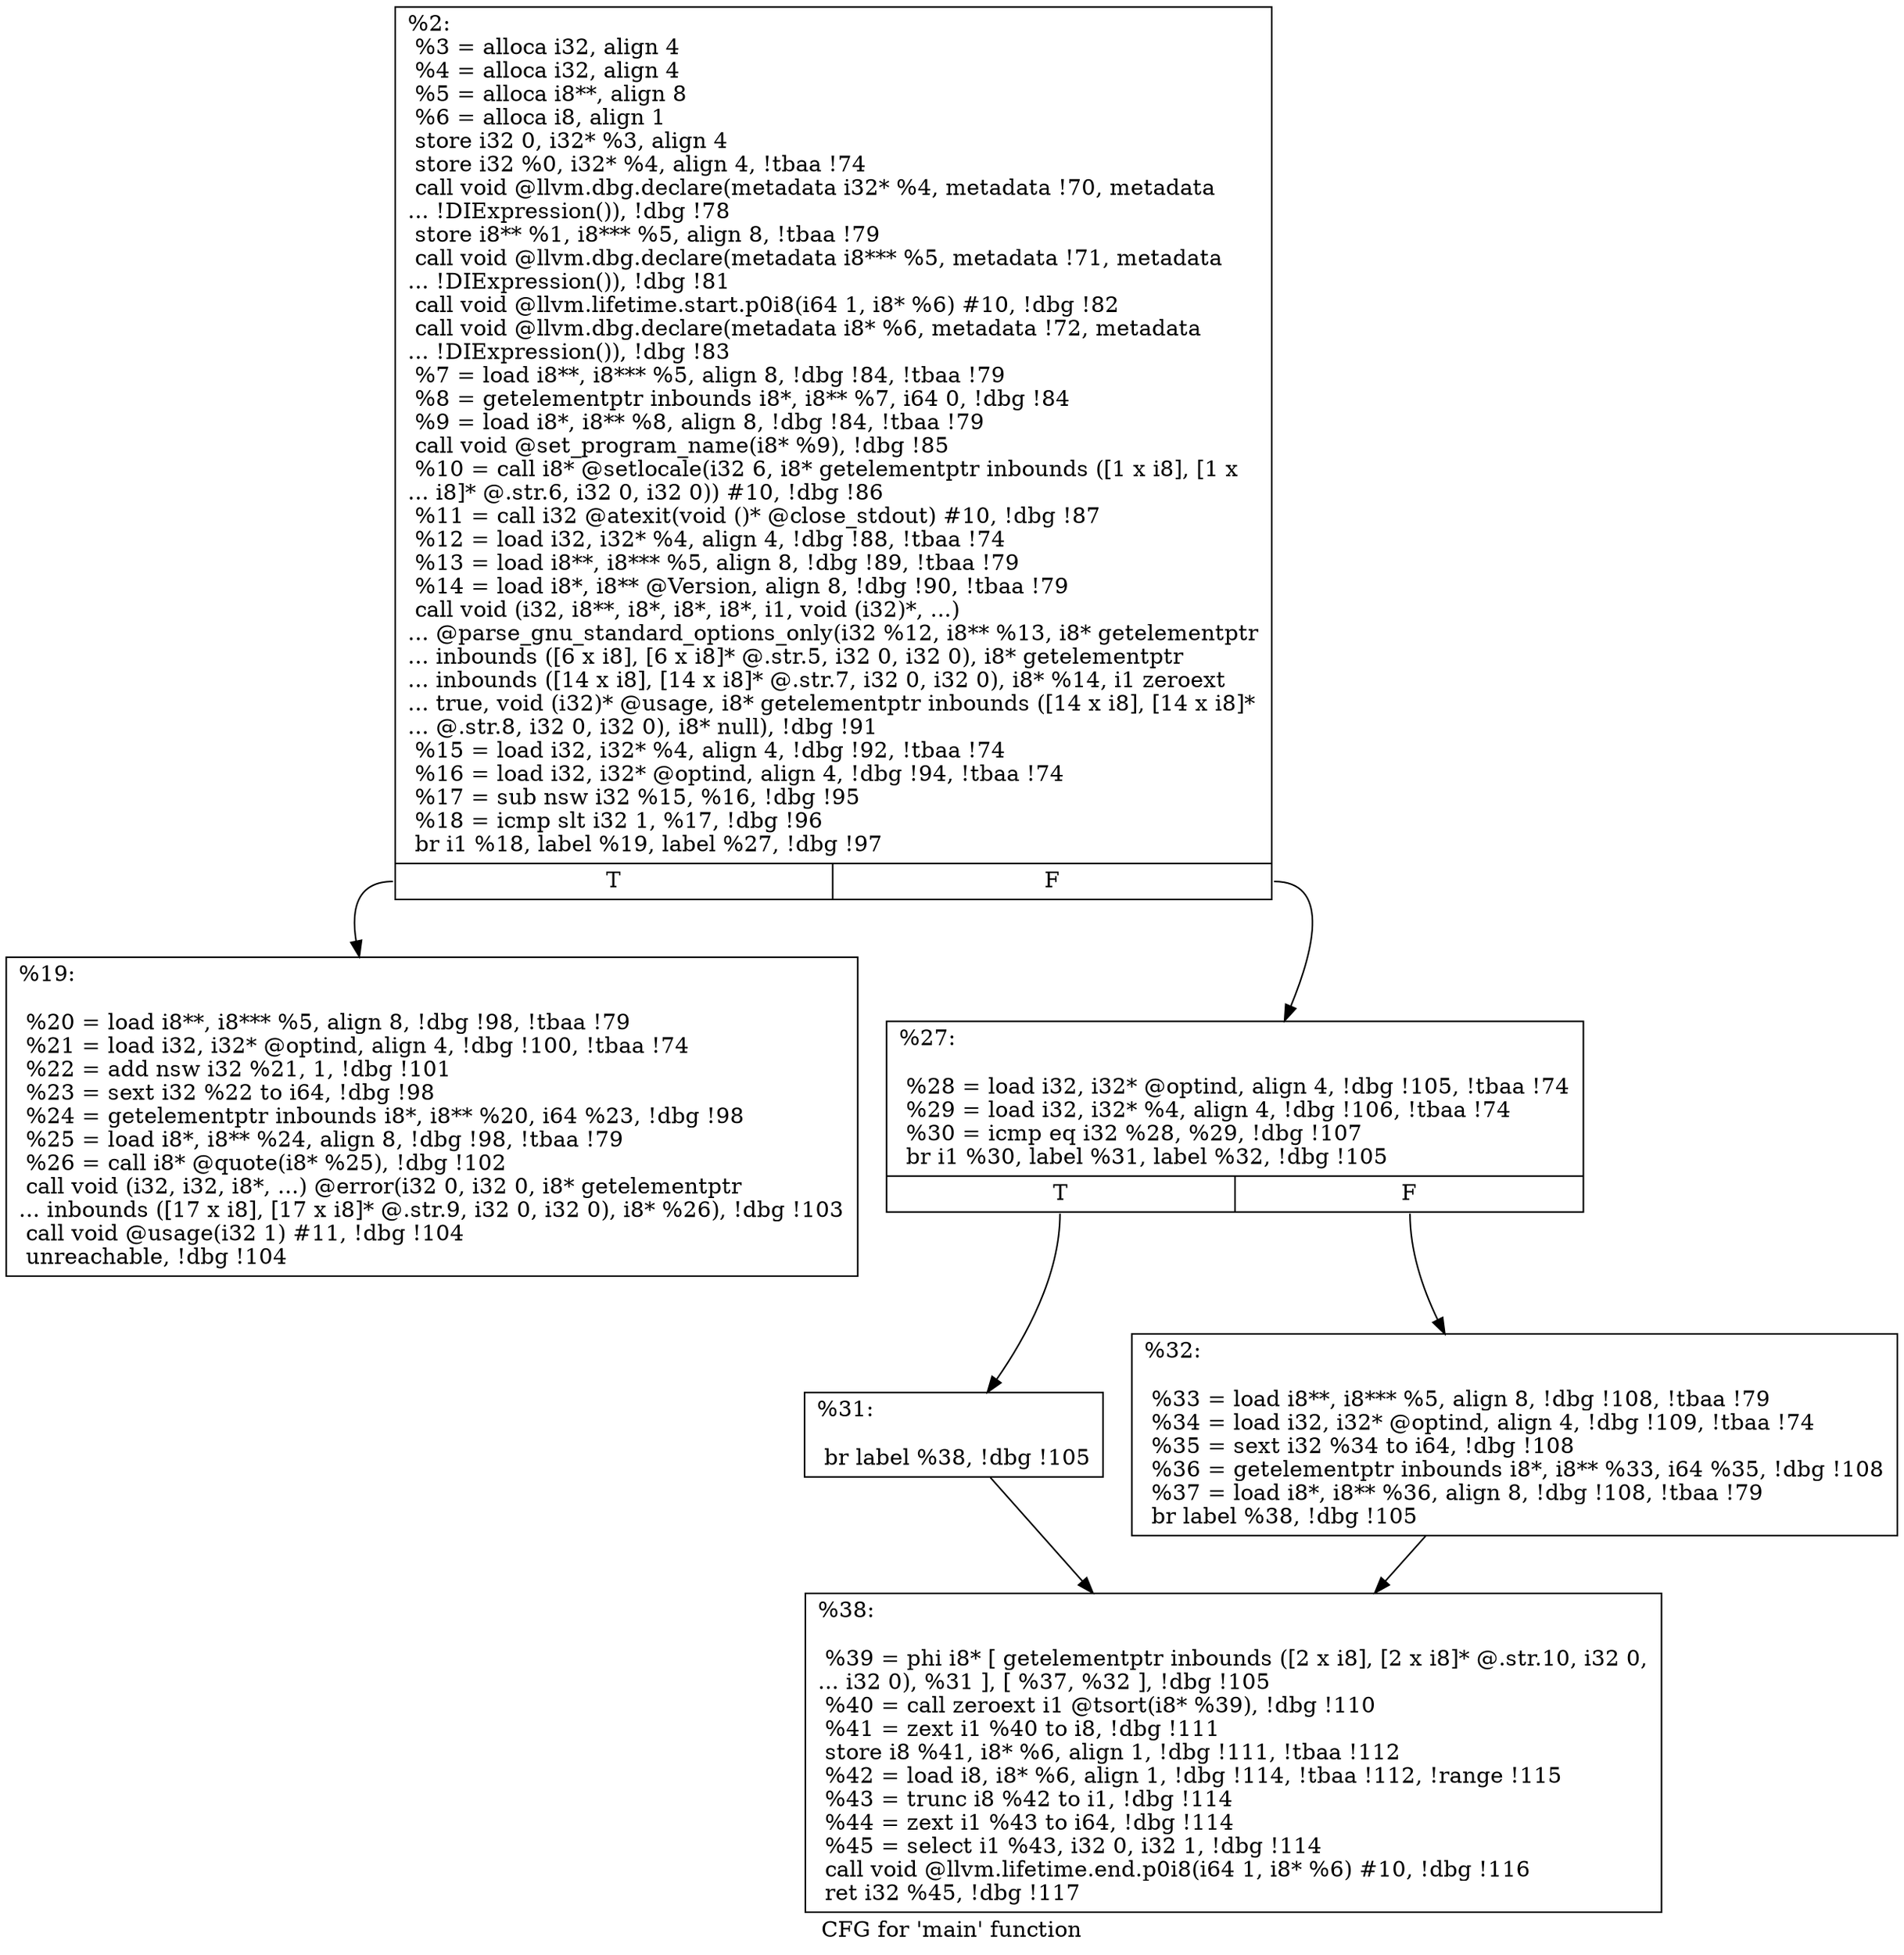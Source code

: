 digraph "CFG for 'main' function" {
	label="CFG for 'main' function";

	Node0x2833160 [shape=record,label="{%2:\l  %3 = alloca i32, align 4\l  %4 = alloca i32, align 4\l  %5 = alloca i8**, align 8\l  %6 = alloca i8, align 1\l  store i32 0, i32* %3, align 4\l  store i32 %0, i32* %4, align 4, !tbaa !74\l  call void @llvm.dbg.declare(metadata i32* %4, metadata !70, metadata\l... !DIExpression()), !dbg !78\l  store i8** %1, i8*** %5, align 8, !tbaa !79\l  call void @llvm.dbg.declare(metadata i8*** %5, metadata !71, metadata\l... !DIExpression()), !dbg !81\l  call void @llvm.lifetime.start.p0i8(i64 1, i8* %6) #10, !dbg !82\l  call void @llvm.dbg.declare(metadata i8* %6, metadata !72, metadata\l... !DIExpression()), !dbg !83\l  %7 = load i8**, i8*** %5, align 8, !dbg !84, !tbaa !79\l  %8 = getelementptr inbounds i8*, i8** %7, i64 0, !dbg !84\l  %9 = load i8*, i8** %8, align 8, !dbg !84, !tbaa !79\l  call void @set_program_name(i8* %9), !dbg !85\l  %10 = call i8* @setlocale(i32 6, i8* getelementptr inbounds ([1 x i8], [1 x\l... i8]* @.str.6, i32 0, i32 0)) #10, !dbg !86\l  %11 = call i32 @atexit(void ()* @close_stdout) #10, !dbg !87\l  %12 = load i32, i32* %4, align 4, !dbg !88, !tbaa !74\l  %13 = load i8**, i8*** %5, align 8, !dbg !89, !tbaa !79\l  %14 = load i8*, i8** @Version, align 8, !dbg !90, !tbaa !79\l  call void (i32, i8**, i8*, i8*, i8*, i1, void (i32)*, ...)\l... @parse_gnu_standard_options_only(i32 %12, i8** %13, i8* getelementptr\l... inbounds ([6 x i8], [6 x i8]* @.str.5, i32 0, i32 0), i8* getelementptr\l... inbounds ([14 x i8], [14 x i8]* @.str.7, i32 0, i32 0), i8* %14, i1 zeroext\l... true, void (i32)* @usage, i8* getelementptr inbounds ([14 x i8], [14 x i8]*\l... @.str.8, i32 0, i32 0), i8* null), !dbg !91\l  %15 = load i32, i32* %4, align 4, !dbg !92, !tbaa !74\l  %16 = load i32, i32* @optind, align 4, !dbg !94, !tbaa !74\l  %17 = sub nsw i32 %15, %16, !dbg !95\l  %18 = icmp slt i32 1, %17, !dbg !96\l  br i1 %18, label %19, label %27, !dbg !97\l|{<s0>T|<s1>F}}"];
	Node0x2833160:s0 -> Node0x28331f0;
	Node0x2833160:s1 -> Node0x2833240;
	Node0x28331f0 [shape=record,label="{%19:\l\l  %20 = load i8**, i8*** %5, align 8, !dbg !98, !tbaa !79\l  %21 = load i32, i32* @optind, align 4, !dbg !100, !tbaa !74\l  %22 = add nsw i32 %21, 1, !dbg !101\l  %23 = sext i32 %22 to i64, !dbg !98\l  %24 = getelementptr inbounds i8*, i8** %20, i64 %23, !dbg !98\l  %25 = load i8*, i8** %24, align 8, !dbg !98, !tbaa !79\l  %26 = call i8* @quote(i8* %25), !dbg !102\l  call void (i32, i32, i8*, ...) @error(i32 0, i32 0, i8* getelementptr\l... inbounds ([17 x i8], [17 x i8]* @.str.9, i32 0, i32 0), i8* %26), !dbg !103\l  call void @usage(i32 1) #11, !dbg !104\l  unreachable, !dbg !104\l}"];
	Node0x2833240 [shape=record,label="{%27:\l\l  %28 = load i32, i32* @optind, align 4, !dbg !105, !tbaa !74\l  %29 = load i32, i32* %4, align 4, !dbg !106, !tbaa !74\l  %30 = icmp eq i32 %28, %29, !dbg !107\l  br i1 %30, label %31, label %32, !dbg !105\l|{<s0>T|<s1>F}}"];
	Node0x2833240:s0 -> Node0x2833290;
	Node0x2833240:s1 -> Node0x28332e0;
	Node0x2833290 [shape=record,label="{%31:\l\l  br label %38, !dbg !105\l}"];
	Node0x2833290 -> Node0x2833330;
	Node0x28332e0 [shape=record,label="{%32:\l\l  %33 = load i8**, i8*** %5, align 8, !dbg !108, !tbaa !79\l  %34 = load i32, i32* @optind, align 4, !dbg !109, !tbaa !74\l  %35 = sext i32 %34 to i64, !dbg !108\l  %36 = getelementptr inbounds i8*, i8** %33, i64 %35, !dbg !108\l  %37 = load i8*, i8** %36, align 8, !dbg !108, !tbaa !79\l  br label %38, !dbg !105\l}"];
	Node0x28332e0 -> Node0x2833330;
	Node0x2833330 [shape=record,label="{%38:\l\l  %39 = phi i8* [ getelementptr inbounds ([2 x i8], [2 x i8]* @.str.10, i32 0,\l... i32 0), %31 ], [ %37, %32 ], !dbg !105\l  %40 = call zeroext i1 @tsort(i8* %39), !dbg !110\l  %41 = zext i1 %40 to i8, !dbg !111\l  store i8 %41, i8* %6, align 1, !dbg !111, !tbaa !112\l  %42 = load i8, i8* %6, align 1, !dbg !114, !tbaa !112, !range !115\l  %43 = trunc i8 %42 to i1, !dbg !114\l  %44 = zext i1 %43 to i64, !dbg !114\l  %45 = select i1 %43, i32 0, i32 1, !dbg !114\l  call void @llvm.lifetime.end.p0i8(i64 1, i8* %6) #10, !dbg !116\l  ret i32 %45, !dbg !117\l}"];
}
